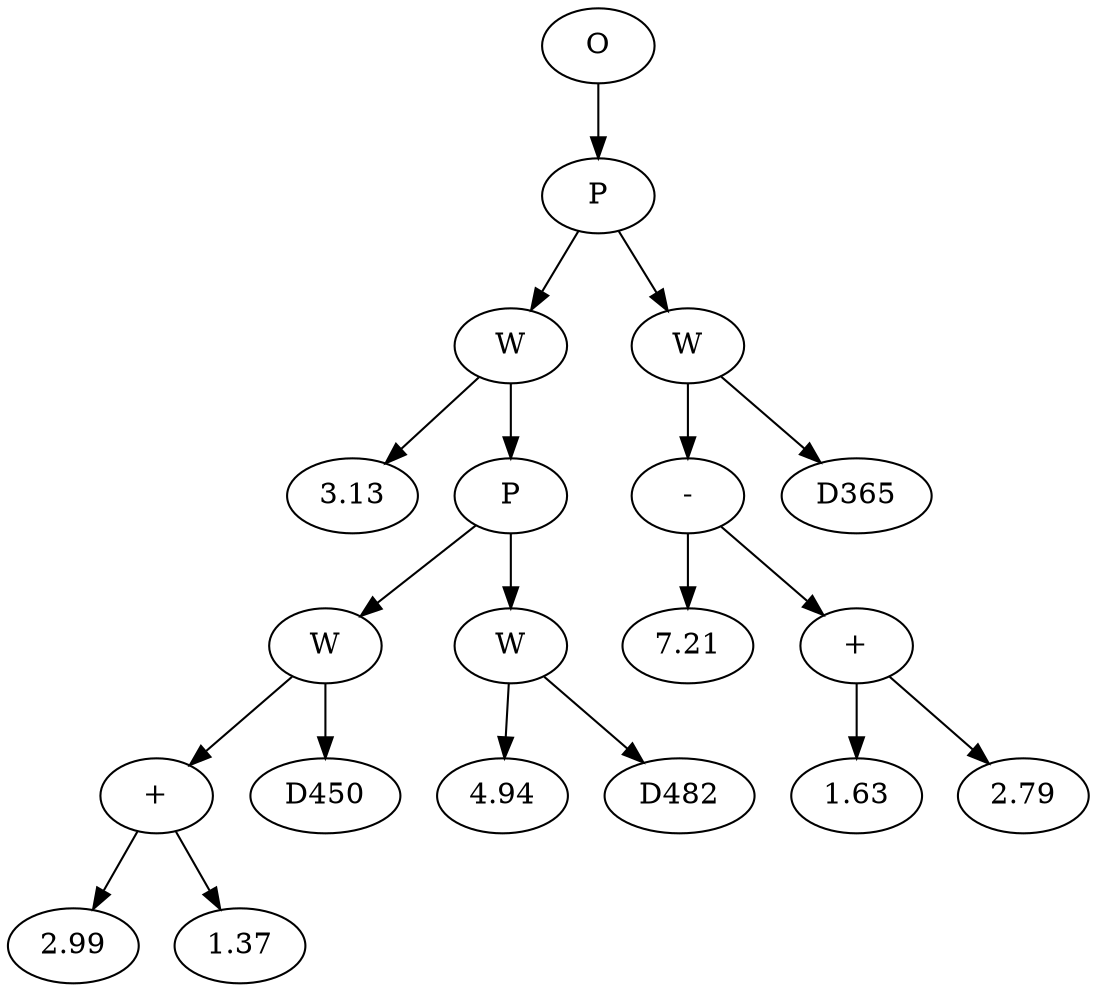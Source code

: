// Tree
digraph {
	3027791 [label=O]
	3027792 [label=P]
	3027791 -> 3027792
	3027793 [label=W]
	3027792 -> 3027793
	3027794 [label=3.13]
	3027793 -> 3027794
	3027795 [label=P]
	3027793 -> 3027795
	3027796 [label=W]
	3027795 -> 3027796
	3027797 [label="+"]
	3027796 -> 3027797
	3027798 [label=2.99]
	3027797 -> 3027798
	3027799 [label=1.37]
	3027797 -> 3027799
	3027800 [label=D450]
	3027796 -> 3027800
	3027801 [label=W]
	3027795 -> 3027801
	3027802 [label=4.94]
	3027801 -> 3027802
	3027803 [label=D482]
	3027801 -> 3027803
	3027804 [label=W]
	3027792 -> 3027804
	3027805 [label="-"]
	3027804 -> 3027805
	3027806 [label=7.21]
	3027805 -> 3027806
	3027807 [label="+"]
	3027805 -> 3027807
	3027808 [label=1.63]
	3027807 -> 3027808
	3027809 [label=2.79]
	3027807 -> 3027809
	3027810 [label=D365]
	3027804 -> 3027810
}
